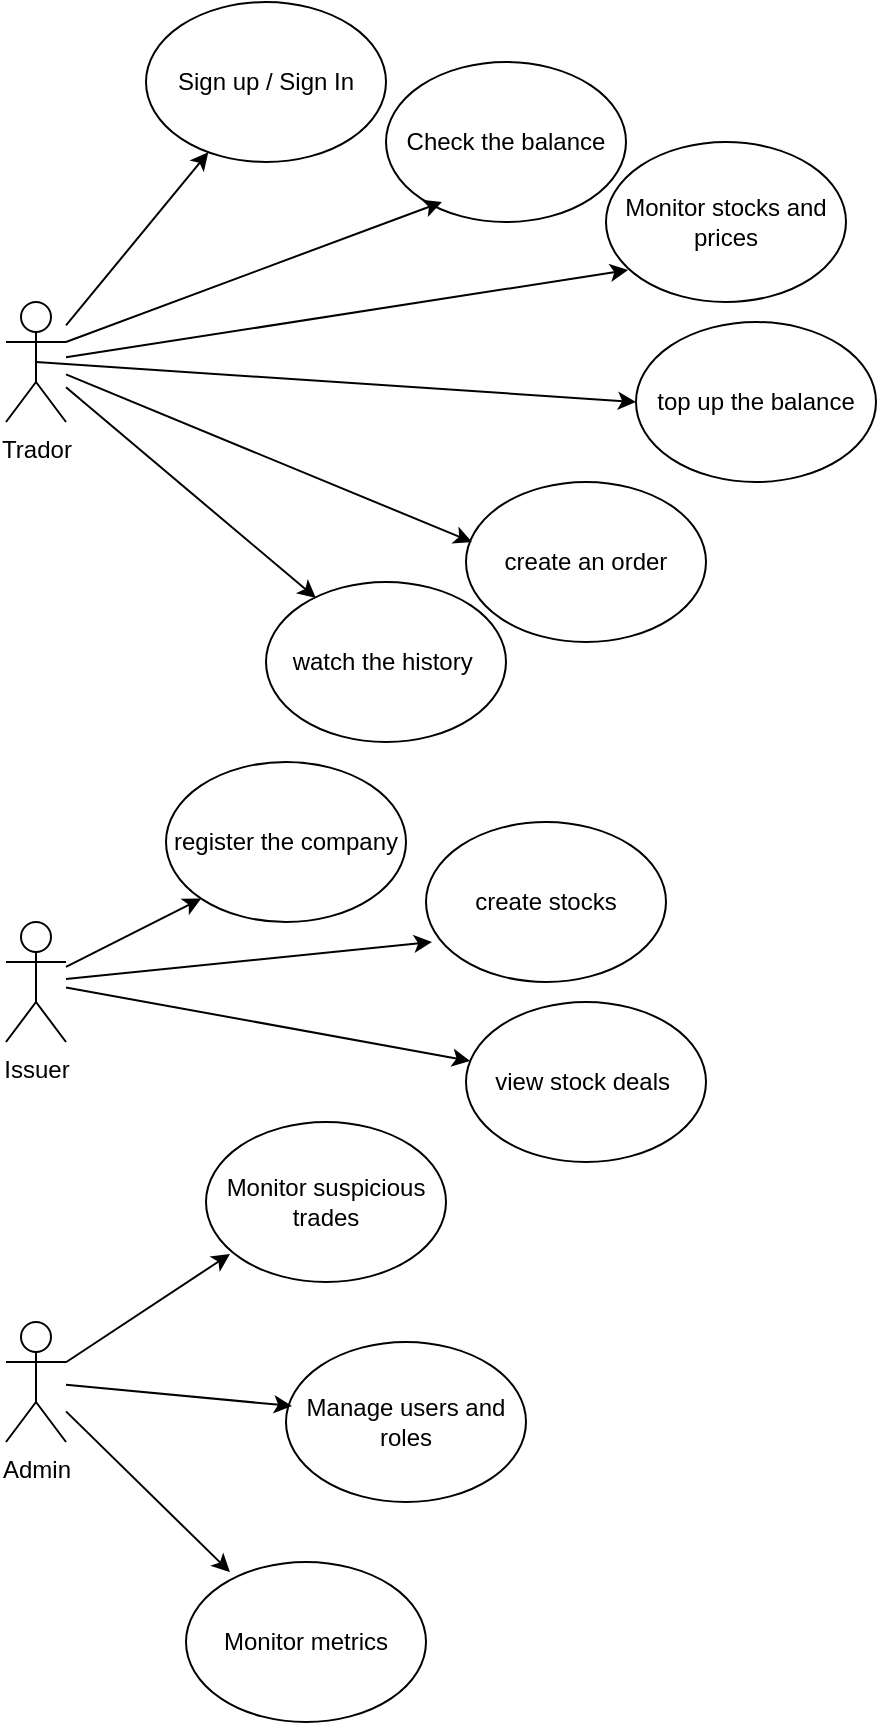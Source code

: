 <mxfile version="28.0.7">
  <diagram name="Page-1" id="PdFCabLFXX4B74edA8DQ">
    <mxGraphModel dx="1426" dy="1851" grid="1" gridSize="10" guides="1" tooltips="1" connect="1" arrows="1" fold="1" page="1" pageScale="1" pageWidth="850" pageHeight="1100" math="0" shadow="0">
      <root>
        <mxCell id="0" />
        <mxCell id="1" parent="0" />
        <mxCell id="8qzu2MCCiIB0GTfY1C99-1" value="Trador" style="shape=umlActor;verticalLabelPosition=bottom;verticalAlign=top;html=1;outlineConnect=0;" vertex="1" parent="1">
          <mxGeometry x="50" y="50" width="30" height="60" as="geometry" />
        </mxCell>
        <mxCell id="8qzu2MCCiIB0GTfY1C99-2" value="Issuer" style="shape=umlActor;verticalLabelPosition=bottom;verticalAlign=top;html=1;outlineConnect=0;" vertex="1" parent="1">
          <mxGeometry x="50" y="360" width="30" height="60" as="geometry" />
        </mxCell>
        <mxCell id="8qzu2MCCiIB0GTfY1C99-3" value="Admin" style="shape=umlActor;verticalLabelPosition=bottom;verticalAlign=top;html=1;outlineConnect=0;" vertex="1" parent="1">
          <mxGeometry x="50" y="560" width="30" height="60" as="geometry" />
        </mxCell>
        <mxCell id="8qzu2MCCiIB0GTfY1C99-5" value="Sign up / Sign In" style="ellipse;whiteSpace=wrap;html=1;" vertex="1" parent="1">
          <mxGeometry x="120" y="-100" width="120" height="80" as="geometry" />
        </mxCell>
        <mxCell id="8qzu2MCCiIB0GTfY1C99-6" value="Check the balance" style="ellipse;whiteSpace=wrap;html=1;" vertex="1" parent="1">
          <mxGeometry x="240" y="-70" width="120" height="80" as="geometry" />
        </mxCell>
        <mxCell id="8qzu2MCCiIB0GTfY1C99-7" value="Monitor stocks and prices" style="ellipse;whiteSpace=wrap;html=1;" vertex="1" parent="1">
          <mxGeometry x="350" y="-30" width="120" height="80" as="geometry" />
        </mxCell>
        <mxCell id="8qzu2MCCiIB0GTfY1C99-8" value="top up the balance&lt;span style=&quot;color: rgba(0, 0, 0, 0); font-family: monospace; font-size: 0px; text-align: start; text-wrap-mode: nowrap;&quot;&gt;%3CmxGraphModel%3E%3Croot%3E%3CmxCell%20id%3D%220%22%2F%3E%3CmxCell%20id%3D%221%22%20parent%3D%220%22%2F%3E%3CmxCell%20id%3D%222%22%20value%3D%22Monitor%20stocks%20and%20prices%22%20style%3D%22ellipse%3BwhiteSpace%3Dwrap%3Bhtml%3D1%3B%22%20vertex%3D%221%22%20parent%3D%221%22%3E%3CmxGeometry%20x%3D%22350%22%20y%3D%22-30%22%20width%3D%22120%22%20height%3D%2280%22%20as%3D%22geometry%22%2F%3E%3C%2FmxCell%3E%3C%2Froot%3E%3C%2FmxGraphModel%3E&lt;/span&gt;" style="ellipse;whiteSpace=wrap;html=1;" vertex="1" parent="1">
          <mxGeometry x="365" y="60" width="120" height="80" as="geometry" />
        </mxCell>
        <mxCell id="8qzu2MCCiIB0GTfY1C99-9" value="create an order" style="ellipse;whiteSpace=wrap;html=1;" vertex="1" parent="1">
          <mxGeometry x="280" y="140" width="120" height="80" as="geometry" />
        </mxCell>
        <mxCell id="8qzu2MCCiIB0GTfY1C99-10" value="watch the history&amp;nbsp;" style="ellipse;whiteSpace=wrap;html=1;" vertex="1" parent="1">
          <mxGeometry x="180" y="190" width="120" height="80" as="geometry" />
        </mxCell>
        <mxCell id="8qzu2MCCiIB0GTfY1C99-12" value="register the company" style="ellipse;whiteSpace=wrap;html=1;" vertex="1" parent="1">
          <mxGeometry x="130" y="280" width="120" height="80" as="geometry" />
        </mxCell>
        <mxCell id="8qzu2MCCiIB0GTfY1C99-13" value="create stocks" style="ellipse;whiteSpace=wrap;html=1;" vertex="1" parent="1">
          <mxGeometry x="260" y="310" width="120" height="80" as="geometry" />
        </mxCell>
        <mxCell id="8qzu2MCCiIB0GTfY1C99-14" value="view stock deals&amp;nbsp;" style="ellipse;whiteSpace=wrap;html=1;" vertex="1" parent="1">
          <mxGeometry x="280" y="400" width="120" height="80" as="geometry" />
        </mxCell>
        <mxCell id="8qzu2MCCiIB0GTfY1C99-15" value="Monitor suspicious&lt;br&gt;trades" style="ellipse;whiteSpace=wrap;html=1;" vertex="1" parent="1">
          <mxGeometry x="150" y="460" width="120" height="80" as="geometry" />
        </mxCell>
        <mxCell id="8qzu2MCCiIB0GTfY1C99-16" value="Manage users and roles&lt;span style=&quot;color: rgba(0, 0, 0, 0); font-family: monospace; font-size: 0px; text-align: start; text-wrap-mode: nowrap;&quot;&gt;%3CmxGraphModel%3E%3Croot%3E%3CmxCell%20id%3D%220%22%2F%3E%3CmxCell%20id%3D%221%22%20parent%3D%220%22%2F%3E%3CmxCell%20id%3D%222%22%20value%3D%22Monitor%20suspicious%26lt%3Bbr%26gt%3Btrades%22%20style%3D%22ellipse%3BwhiteSpace%3Dwrap%3Bhtml%3D1%3B%22%20vertex%3D%221%22%20parent%3D%221%22%3E%3CmxGeometry%20x%3D%22150%22%20y%3D%22460%22%20width%3D%22120%22%20height%3D%2280%22%20as%3D%22geometry%22%2F%3E%3C%2FmxCell%3E%3C%2Froot%3E%3C%2FmxGraphModel%3E&lt;/span&gt;" style="ellipse;whiteSpace=wrap;html=1;" vertex="1" parent="1">
          <mxGeometry x="190" y="570" width="120" height="80" as="geometry" />
        </mxCell>
        <mxCell id="8qzu2MCCiIB0GTfY1C99-17" value="Monitor metrics" style="ellipse;whiteSpace=wrap;html=1;" vertex="1" parent="1">
          <mxGeometry x="140" y="680" width="120" height="80" as="geometry" />
        </mxCell>
        <mxCell id="8qzu2MCCiIB0GTfY1C99-18" value="" style="endArrow=classic;html=1;rounded=0;entryX=0.1;entryY=0.825;entryDx=0;entryDy=0;entryPerimeter=0;" edge="1" parent="1" source="8qzu2MCCiIB0GTfY1C99-3" target="8qzu2MCCiIB0GTfY1C99-15">
          <mxGeometry width="50" height="50" relative="1" as="geometry">
            <mxPoint x="350" y="550" as="sourcePoint" />
            <mxPoint x="400" y="500" as="targetPoint" />
          </mxGeometry>
        </mxCell>
        <mxCell id="8qzu2MCCiIB0GTfY1C99-19" value="" style="endArrow=classic;html=1;rounded=0;entryX=0.025;entryY=0.4;entryDx=0;entryDy=0;entryPerimeter=0;" edge="1" parent="1" source="8qzu2MCCiIB0GTfY1C99-3" target="8qzu2MCCiIB0GTfY1C99-16">
          <mxGeometry width="50" height="50" relative="1" as="geometry">
            <mxPoint x="190" y="624" as="sourcePoint" />
            <mxPoint x="272" y="570" as="targetPoint" />
          </mxGeometry>
        </mxCell>
        <mxCell id="8qzu2MCCiIB0GTfY1C99-20" value="" style="endArrow=classic;html=1;rounded=0;entryX=0.183;entryY=0.063;entryDx=0;entryDy=0;entryPerimeter=0;" edge="1" parent="1" source="8qzu2MCCiIB0GTfY1C99-3" target="8qzu2MCCiIB0GTfY1C99-17">
          <mxGeometry width="50" height="50" relative="1" as="geometry">
            <mxPoint x="190" y="600" as="sourcePoint" />
            <mxPoint x="303" y="611" as="targetPoint" />
          </mxGeometry>
        </mxCell>
        <mxCell id="8qzu2MCCiIB0GTfY1C99-21" value="" style="endArrow=classic;html=1;rounded=0;entryX=0;entryY=1;entryDx=0;entryDy=0;" edge="1" parent="1" source="8qzu2MCCiIB0GTfY1C99-2" target="8qzu2MCCiIB0GTfY1C99-12">
          <mxGeometry width="50" height="50" relative="1" as="geometry">
            <mxPoint x="280" y="600" as="sourcePoint" />
            <mxPoint x="362" y="680" as="targetPoint" />
          </mxGeometry>
        </mxCell>
        <mxCell id="8qzu2MCCiIB0GTfY1C99-22" value="" style="endArrow=classic;html=1;rounded=0;entryX=0.025;entryY=0.75;entryDx=0;entryDy=0;entryPerimeter=0;" edge="1" parent="1" source="8qzu2MCCiIB0GTfY1C99-2" target="8qzu2MCCiIB0GTfY1C99-13">
          <mxGeometry width="50" height="50" relative="1" as="geometry">
            <mxPoint x="140" y="374" as="sourcePoint" />
            <mxPoint x="208" y="340" as="targetPoint" />
          </mxGeometry>
        </mxCell>
        <mxCell id="8qzu2MCCiIB0GTfY1C99-23" value="" style="endArrow=classic;html=1;rounded=0;" edge="1" parent="1" source="8qzu2MCCiIB0GTfY1C99-2" target="8qzu2MCCiIB0GTfY1C99-14">
          <mxGeometry width="50" height="50" relative="1" as="geometry">
            <mxPoint x="130" y="388" as="sourcePoint" />
            <mxPoint x="313" y="370" as="targetPoint" />
          </mxGeometry>
        </mxCell>
        <mxCell id="8qzu2MCCiIB0GTfY1C99-24" value="" style="endArrow=classic;html=1;rounded=0;entryX=0.208;entryY=0.1;entryDx=0;entryDy=0;entryPerimeter=0;" edge="1" parent="1" source="8qzu2MCCiIB0GTfY1C99-1" target="8qzu2MCCiIB0GTfY1C99-10">
          <mxGeometry width="50" height="50" relative="1" as="geometry">
            <mxPoint x="210" y="160" as="sourcePoint" />
            <mxPoint x="412" y="196" as="targetPoint" />
          </mxGeometry>
        </mxCell>
        <mxCell id="8qzu2MCCiIB0GTfY1C99-25" value="" style="endArrow=classic;html=1;rounded=0;" edge="1" parent="1" source="8qzu2MCCiIB0GTfY1C99-1" target="8qzu2MCCiIB0GTfY1C99-5">
          <mxGeometry width="50" height="50" relative="1" as="geometry">
            <mxPoint x="210" y="30" as="sourcePoint" />
            <mxPoint x="335" y="135" as="targetPoint" />
          </mxGeometry>
        </mxCell>
        <mxCell id="8qzu2MCCiIB0GTfY1C99-26" value="" style="endArrow=classic;html=1;rounded=0;entryX=0.233;entryY=0.875;entryDx=0;entryDy=0;entryPerimeter=0;exitX=1;exitY=0.333;exitDx=0;exitDy=0;exitPerimeter=0;" edge="1" parent="1" source="8qzu2MCCiIB0GTfY1C99-1" target="8qzu2MCCiIB0GTfY1C99-6">
          <mxGeometry width="50" height="50" relative="1" as="geometry">
            <mxPoint x="330" y="217" as="sourcePoint" />
            <mxPoint x="401" y="130" as="targetPoint" />
          </mxGeometry>
        </mxCell>
        <mxCell id="8qzu2MCCiIB0GTfY1C99-27" value="" style="endArrow=classic;html=1;rounded=0;entryX=0.025;entryY=0.375;entryDx=0;entryDy=0;entryPerimeter=0;" edge="1" parent="1" source="8qzu2MCCiIB0GTfY1C99-1" target="8qzu2MCCiIB0GTfY1C99-9">
          <mxGeometry width="50" height="50" relative="1" as="geometry">
            <mxPoint x="70" y="130" as="sourcePoint" />
            <mxPoint x="258" y="60" as="targetPoint" />
          </mxGeometry>
        </mxCell>
        <mxCell id="8qzu2MCCiIB0GTfY1C99-28" value="" style="endArrow=classic;html=1;rounded=0;entryX=0;entryY=0.5;entryDx=0;entryDy=0;exitX=0.5;exitY=0.5;exitDx=0;exitDy=0;exitPerimeter=0;" edge="1" parent="1" source="8qzu2MCCiIB0GTfY1C99-1" target="8qzu2MCCiIB0GTfY1C99-8">
          <mxGeometry width="50" height="50" relative="1" as="geometry">
            <mxPoint x="70" y="100" as="sourcePoint" />
            <mxPoint x="273" y="184" as="targetPoint" />
          </mxGeometry>
        </mxCell>
        <mxCell id="8qzu2MCCiIB0GTfY1C99-29" value="" style="endArrow=classic;html=1;rounded=0;entryX=0.092;entryY=0.8;entryDx=0;entryDy=0;entryPerimeter=0;" edge="1" parent="1" source="8qzu2MCCiIB0GTfY1C99-1" target="8qzu2MCCiIB0GTfY1C99-7">
          <mxGeometry width="50" height="50" relative="1" as="geometry">
            <mxPoint x="370" y="80" as="sourcePoint" />
            <mxPoint x="670" y="100" as="targetPoint" />
          </mxGeometry>
        </mxCell>
      </root>
    </mxGraphModel>
  </diagram>
</mxfile>
